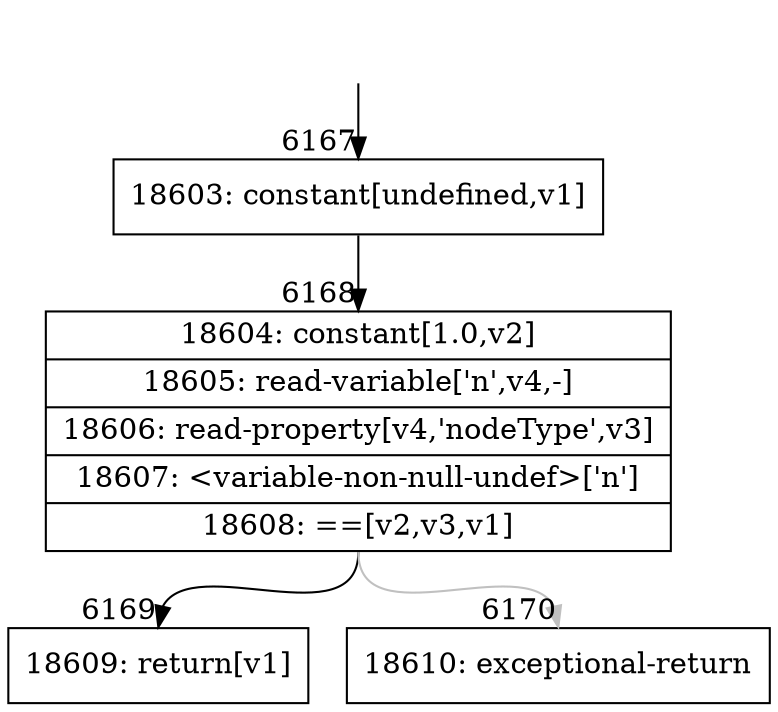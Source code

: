 digraph {
rankdir="TD"
BB_entry418[shape=none,label=""];
BB_entry418 -> BB6167 [tailport=s, headport=n, headlabel="    6167"]
BB6167 [shape=record label="{18603: constant[undefined,v1]}" ] 
BB6167 -> BB6168 [tailport=s, headport=n, headlabel="      6168"]
BB6168 [shape=record label="{18604: constant[1.0,v2]|18605: read-variable['n',v4,-]|18606: read-property[v4,'nodeType',v3]|18607: \<variable-non-null-undef\>['n']|18608: ==[v2,v3,v1]}" ] 
BB6168 -> BB6169 [tailport=s, headport=n, headlabel="      6169"]
BB6168 -> BB6170 [tailport=s, headport=n, color=gray, headlabel="      6170"]
BB6169 [shape=record label="{18609: return[v1]}" ] 
BB6170 [shape=record label="{18610: exceptional-return}" ] 
//#$~ 8942
}
